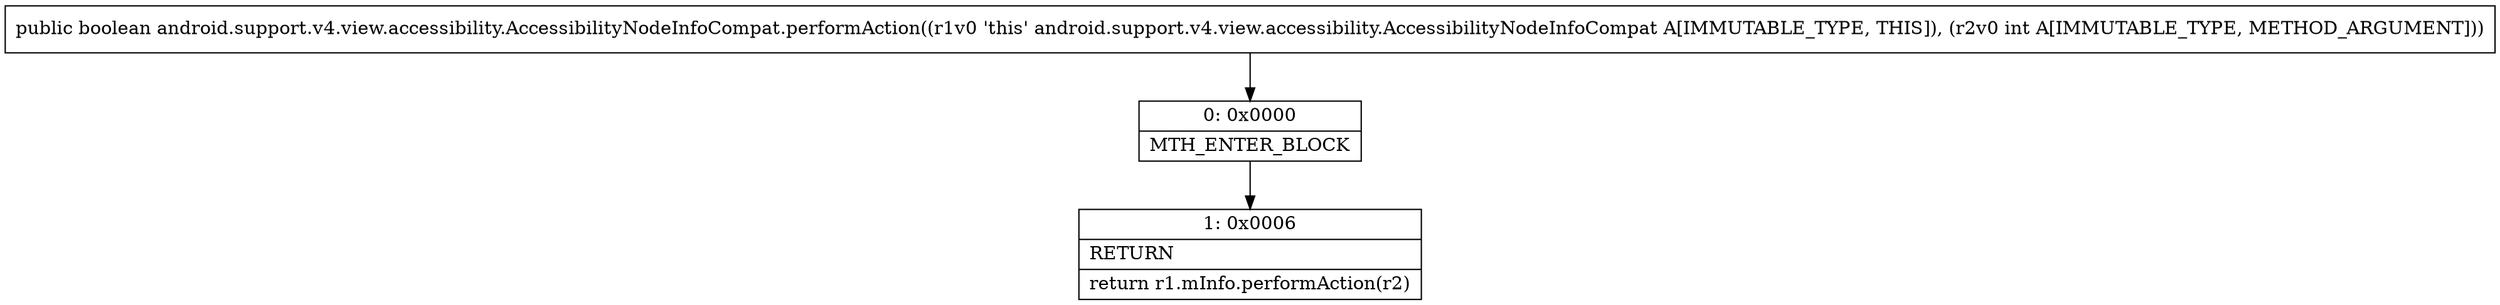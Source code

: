digraph "CFG forandroid.support.v4.view.accessibility.AccessibilityNodeInfoCompat.performAction(I)Z" {
Node_0 [shape=record,label="{0\:\ 0x0000|MTH_ENTER_BLOCK\l}"];
Node_1 [shape=record,label="{1\:\ 0x0006|RETURN\l|return r1.mInfo.performAction(r2)\l}"];
MethodNode[shape=record,label="{public boolean android.support.v4.view.accessibility.AccessibilityNodeInfoCompat.performAction((r1v0 'this' android.support.v4.view.accessibility.AccessibilityNodeInfoCompat A[IMMUTABLE_TYPE, THIS]), (r2v0 int A[IMMUTABLE_TYPE, METHOD_ARGUMENT])) }"];
MethodNode -> Node_0;
Node_0 -> Node_1;
}

